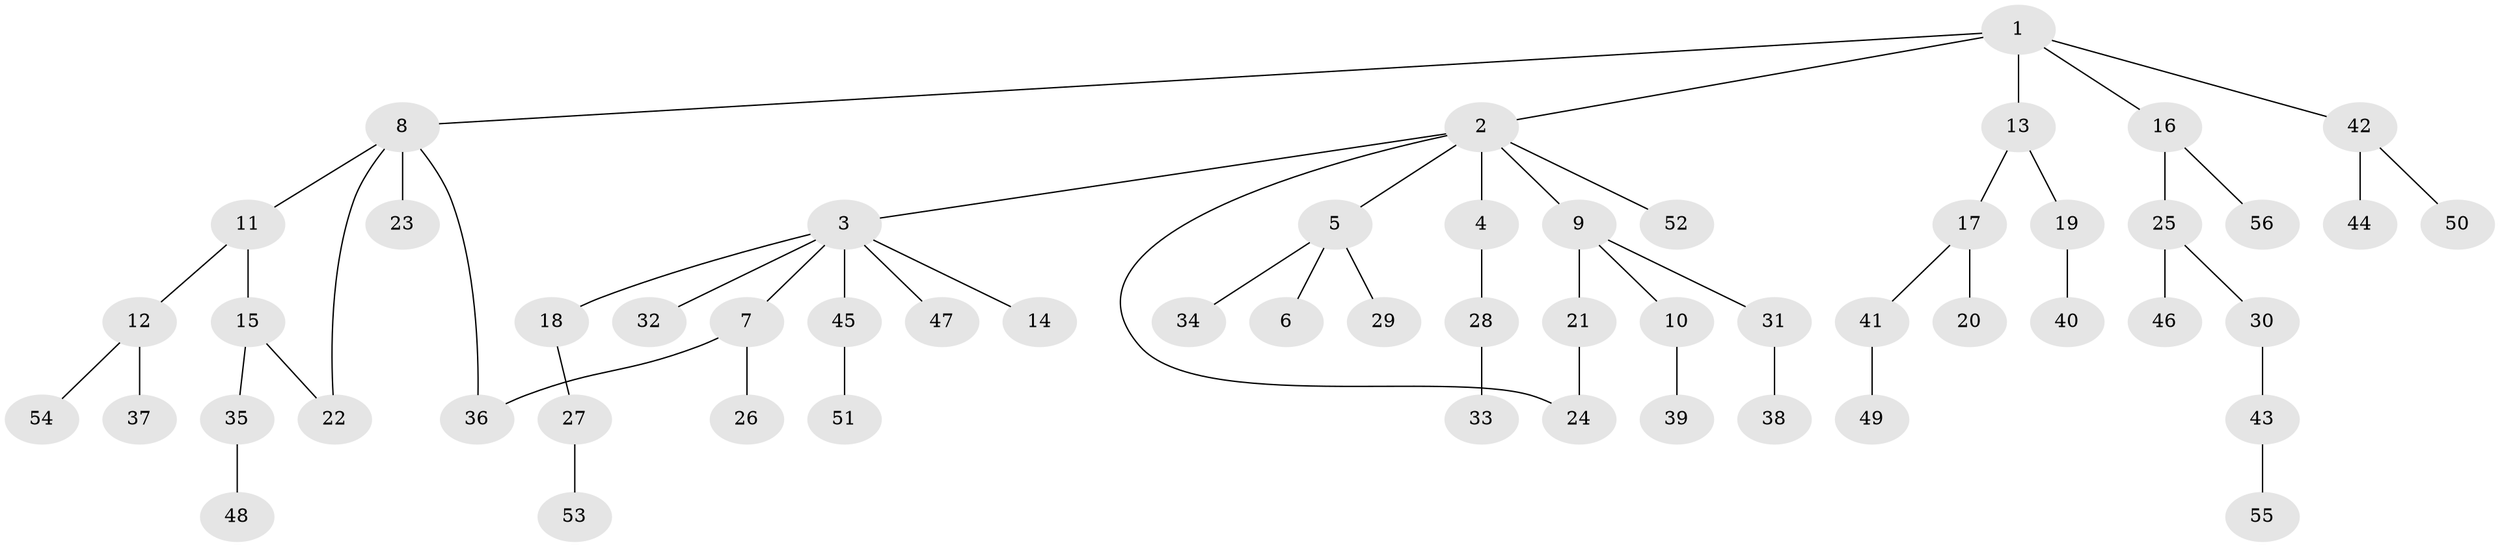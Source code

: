 // coarse degree distribution, {6: 0.05405405405405406, 7: 0.02702702702702703, 2: 0.2702702702702703, 3: 0.10810810810810811, 5: 0.02702702702702703, 4: 0.02702702702702703, 1: 0.4864864864864865}
// Generated by graph-tools (version 1.1) at 2025/51/02/27/25 19:51:39]
// undirected, 56 vertices, 58 edges
graph export_dot {
graph [start="1"]
  node [color=gray90,style=filled];
  1;
  2;
  3;
  4;
  5;
  6;
  7;
  8;
  9;
  10;
  11;
  12;
  13;
  14;
  15;
  16;
  17;
  18;
  19;
  20;
  21;
  22;
  23;
  24;
  25;
  26;
  27;
  28;
  29;
  30;
  31;
  32;
  33;
  34;
  35;
  36;
  37;
  38;
  39;
  40;
  41;
  42;
  43;
  44;
  45;
  46;
  47;
  48;
  49;
  50;
  51;
  52;
  53;
  54;
  55;
  56;
  1 -- 2;
  1 -- 8;
  1 -- 13;
  1 -- 16;
  1 -- 42;
  2 -- 3;
  2 -- 4;
  2 -- 5;
  2 -- 9;
  2 -- 52;
  2 -- 24;
  3 -- 7;
  3 -- 14;
  3 -- 18;
  3 -- 32;
  3 -- 45;
  3 -- 47;
  4 -- 28;
  5 -- 6;
  5 -- 29;
  5 -- 34;
  7 -- 26;
  7 -- 36;
  8 -- 11;
  8 -- 23;
  8 -- 36;
  8 -- 22;
  9 -- 10;
  9 -- 21;
  9 -- 31;
  10 -- 39;
  11 -- 12;
  11 -- 15;
  12 -- 37;
  12 -- 54;
  13 -- 17;
  13 -- 19;
  15 -- 22;
  15 -- 35;
  16 -- 25;
  16 -- 56;
  17 -- 20;
  17 -- 41;
  18 -- 27;
  19 -- 40;
  21 -- 24;
  25 -- 30;
  25 -- 46;
  27 -- 53;
  28 -- 33;
  30 -- 43;
  31 -- 38;
  35 -- 48;
  41 -- 49;
  42 -- 44;
  42 -- 50;
  43 -- 55;
  45 -- 51;
}
